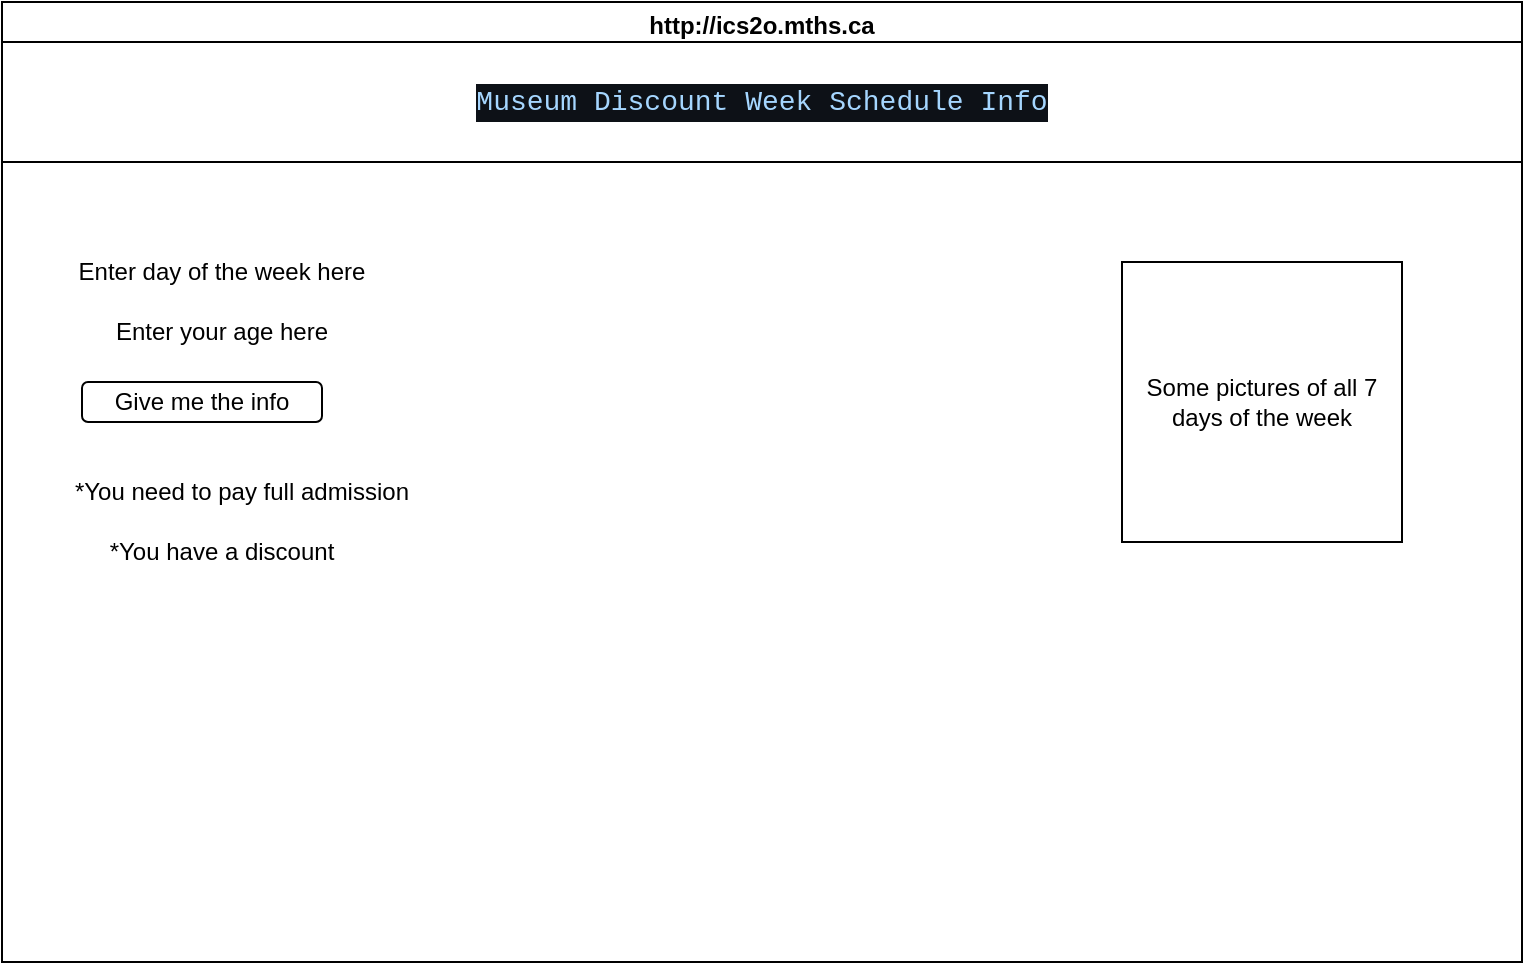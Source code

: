 <mxfile>
    <diagram id="HIP3nbAZw_EuaXWnEj3U" name="Page-1">
        <mxGraphModel dx="1086" dy="658" grid="1" gridSize="10" guides="1" tooltips="1" connect="1" arrows="1" fold="1" page="1" pageScale="1" pageWidth="850" pageHeight="1100" math="0" shadow="0">
            <root>
                <mxCell id="0"/>
                <mxCell id="1" parent="0"/>
                <mxCell id="7" value="http://ics2o.mths.ca" style="swimlane;whiteSpace=wrap;html=1;" parent="1" vertex="1">
                    <mxGeometry x="50" y="40" width="760" height="480" as="geometry"/>
                </mxCell>
                <mxCell id="8" value="&lt;div style=&quot;color: rgb(230, 237, 243); background-color: rgb(13, 17, 23); font-family: Consolas, &amp;quot;Courier New&amp;quot;, monospace; font-size: 14px; line-height: 19px;&quot;&gt;&lt;span style=&quot;color: #a5d6ff;&quot;&gt;Museum Discount Week Schedule Info&lt;/span&gt;&lt;/div&gt;" style="rounded=0;whiteSpace=wrap;html=1;" vertex="1" parent="7">
                    <mxGeometry y="20" width="760" height="60" as="geometry"/>
                </mxCell>
                <mxCell id="9" value="Enter day of the week here" style="text;html=1;strokeColor=none;fillColor=none;align=center;verticalAlign=middle;whiteSpace=wrap;rounded=0;" vertex="1" parent="7">
                    <mxGeometry x="20" y="120" width="180" height="30" as="geometry"/>
                </mxCell>
                <mxCell id="10" value="Enter your age here" style="text;html=1;strokeColor=none;fillColor=none;align=center;verticalAlign=middle;whiteSpace=wrap;rounded=0;" vertex="1" parent="7">
                    <mxGeometry x="20" y="150" width="180" height="30" as="geometry"/>
                </mxCell>
                <mxCell id="11" value="Some pictures of all 7 days of the week" style="whiteSpace=wrap;html=1;aspect=fixed;" vertex="1" parent="7">
                    <mxGeometry x="560" y="130" width="140" height="140" as="geometry"/>
                </mxCell>
                <mxCell id="12" value="*You need to pay full admission" style="text;html=1;strokeColor=none;fillColor=none;align=center;verticalAlign=middle;whiteSpace=wrap;rounded=0;" vertex="1" parent="7">
                    <mxGeometry x="20" y="230" width="200" height="30" as="geometry"/>
                </mxCell>
                <mxCell id="13" value="*You have a discount" style="text;html=1;strokeColor=none;fillColor=none;align=center;verticalAlign=middle;whiteSpace=wrap;rounded=0;" vertex="1" parent="7">
                    <mxGeometry x="10" y="260" width="200" height="30" as="geometry"/>
                </mxCell>
                <mxCell id="14" value="Give me the info" style="rounded=1;whiteSpace=wrap;html=1;" vertex="1" parent="7">
                    <mxGeometry x="40" y="190" width="120" height="20" as="geometry"/>
                </mxCell>
            </root>
        </mxGraphModel>
    </diagram>
</mxfile>